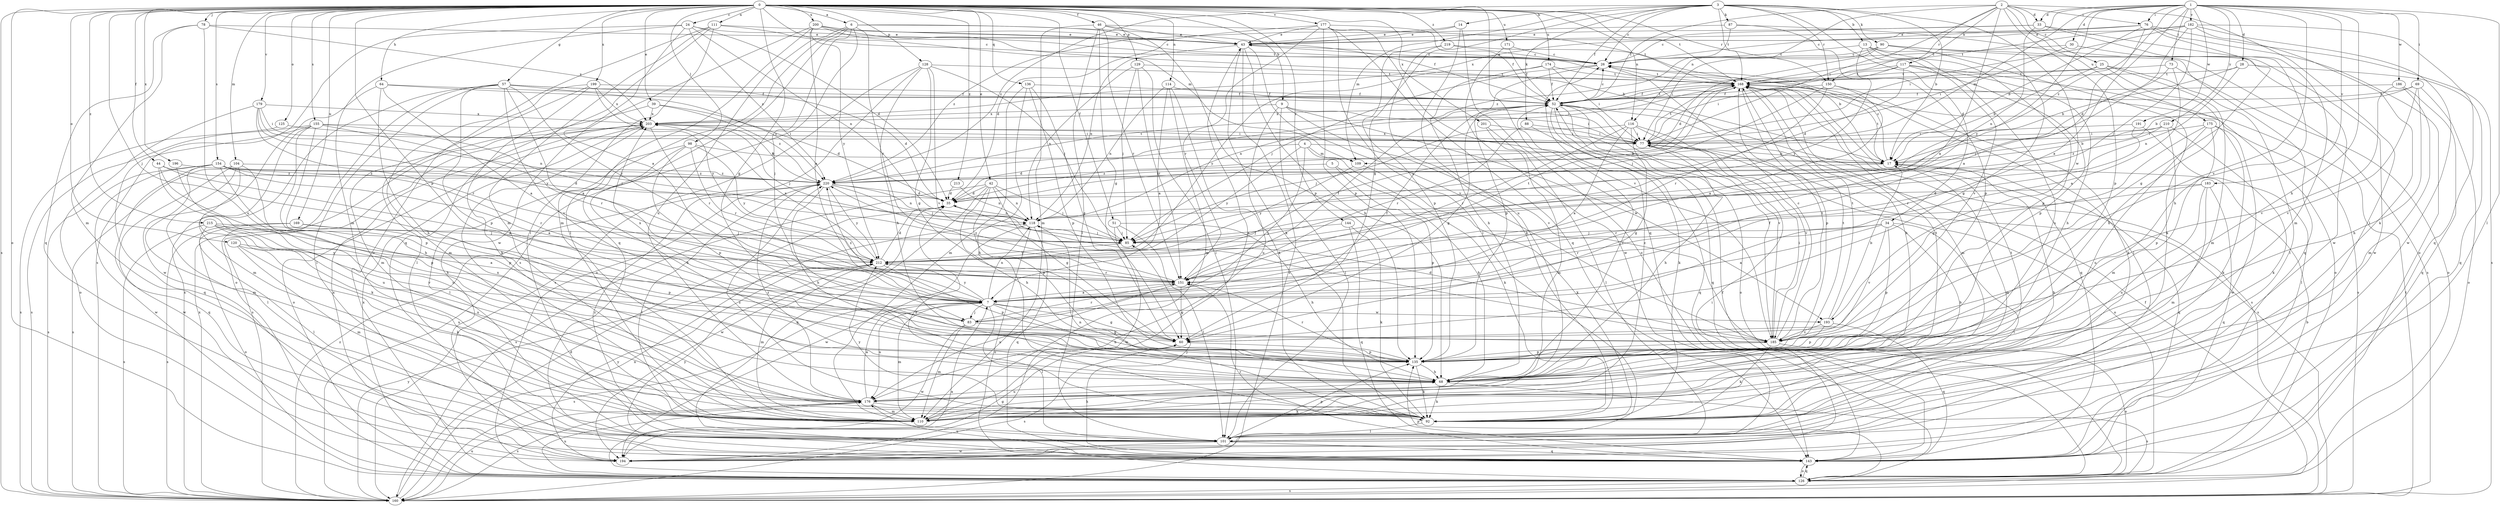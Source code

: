strict digraph  {
0;
1;
2;
3;
4;
5;
6;
7;
9;
13;
14;
17;
24;
25;
26;
28;
30;
33;
34;
35;
39;
42;
43;
44;
46;
51;
52;
57;
60;
64;
68;
69;
73;
76;
77;
78;
83;
85;
87;
88;
90;
92;
98;
101;
104;
109;
110;
111;
114;
116;
117;
118;
120;
125;
126;
128;
129;
135;
136;
143;
144;
150;
151;
154;
155;
160;
168;
169;
171;
174;
175;
176;
177;
179;
182;
183;
185;
186;
191;
193;
194;
196;
199;
200;
201;
203;
210;
212;
213;
215;
219;
220;
0 -> 6  [label=a];
0 -> 9  [label=b];
0 -> 24  [label=c];
0 -> 39  [label=e];
0 -> 42  [label=e];
0 -> 44  [label=f];
0 -> 46  [label=f];
0 -> 51  [label=f];
0 -> 57  [label=g];
0 -> 60  [label=g];
0 -> 64  [label=h];
0 -> 78  [label=j];
0 -> 83  [label=j];
0 -> 98  [label=l];
0 -> 104  [label=m];
0 -> 109  [label=m];
0 -> 111  [label=n];
0 -> 114  [label=n];
0 -> 116  [label=n];
0 -> 120  [label=o];
0 -> 125  [label=o];
0 -> 126  [label=o];
0 -> 128  [label=p];
0 -> 129  [label=p];
0 -> 135  [label=p];
0 -> 136  [label=q];
0 -> 143  [label=q];
0 -> 144  [label=r];
0 -> 150  [label=r];
0 -> 154  [label=s];
0 -> 155  [label=s];
0 -> 160  [label=s];
0 -> 168  [label=t];
0 -> 169  [label=u];
0 -> 171  [label=u];
0 -> 174  [label=u];
0 -> 177  [label=v];
0 -> 179  [label=v];
0 -> 196  [label=x];
0 -> 199  [label=x];
0 -> 200  [label=x];
0 -> 201  [label=x];
0 -> 213  [label=z];
0 -> 215  [label=z];
0 -> 219  [label=z];
1 -> 7  [label=a];
1 -> 28  [label=d];
1 -> 30  [label=d];
1 -> 33  [label=d];
1 -> 68  [label=h];
1 -> 69  [label=i];
1 -> 73  [label=i];
1 -> 76  [label=i];
1 -> 101  [label=l];
1 -> 109  [label=m];
1 -> 182  [label=v];
1 -> 183  [label=v];
1 -> 185  [label=v];
1 -> 186  [label=w];
1 -> 191  [label=w];
1 -> 203  [label=x];
1 -> 210  [label=y];
1 -> 212  [label=y];
1 -> 220  [label=z];
2 -> 7  [label=a];
2 -> 25  [label=c];
2 -> 33  [label=d];
2 -> 52  [label=f];
2 -> 76  [label=i];
2 -> 77  [label=i];
2 -> 101  [label=l];
2 -> 116  [label=n];
2 -> 117  [label=n];
2 -> 135  [label=p];
2 -> 150  [label=r];
2 -> 175  [label=u];
3 -> 13  [label=b];
3 -> 14  [label=b];
3 -> 17  [label=b];
3 -> 26  [label=c];
3 -> 34  [label=d];
3 -> 52  [label=f];
3 -> 60  [label=g];
3 -> 87  [label=k];
3 -> 88  [label=k];
3 -> 90  [label=k];
3 -> 109  [label=m];
3 -> 150  [label=r];
3 -> 168  [label=t];
3 -> 193  [label=w];
3 -> 220  [label=z];
4 -> 17  [label=b];
4 -> 35  [label=d];
4 -> 83  [label=j];
4 -> 92  [label=k];
4 -> 109  [label=m];
4 -> 212  [label=y];
5 -> 68  [label=h];
5 -> 135  [label=p];
5 -> 220  [label=z];
6 -> 43  [label=e];
6 -> 52  [label=f];
6 -> 83  [label=j];
6 -> 101  [label=l];
6 -> 143  [label=q];
6 -> 151  [label=r];
6 -> 160  [label=s];
6 -> 176  [label=u];
7 -> 60  [label=g];
7 -> 68  [label=h];
7 -> 83  [label=j];
7 -> 101  [label=l];
7 -> 110  [label=m];
7 -> 118  [label=n];
7 -> 160  [label=s];
7 -> 176  [label=u];
7 -> 193  [label=w];
7 -> 212  [label=y];
7 -> 220  [label=z];
9 -> 77  [label=i];
9 -> 101  [label=l];
9 -> 176  [label=u];
9 -> 185  [label=v];
9 -> 193  [label=w];
9 -> 203  [label=x];
13 -> 26  [label=c];
13 -> 92  [label=k];
13 -> 135  [label=p];
13 -> 176  [label=u];
13 -> 185  [label=v];
13 -> 212  [label=y];
14 -> 43  [label=e];
14 -> 126  [label=o];
14 -> 176  [label=u];
14 -> 220  [label=z];
17 -> 26  [label=c];
17 -> 110  [label=m];
17 -> 143  [label=q];
17 -> 168  [label=t];
17 -> 220  [label=z];
24 -> 7  [label=a];
24 -> 35  [label=d];
24 -> 43  [label=e];
24 -> 110  [label=m];
24 -> 118  [label=n];
24 -> 160  [label=s];
24 -> 220  [label=z];
25 -> 17  [label=b];
25 -> 68  [label=h];
25 -> 101  [label=l];
25 -> 110  [label=m];
25 -> 168  [label=t];
26 -> 43  [label=e];
26 -> 85  [label=j];
26 -> 101  [label=l];
26 -> 135  [label=p];
26 -> 168  [label=t];
28 -> 17  [label=b];
28 -> 118  [label=n];
28 -> 143  [label=q];
28 -> 168  [label=t];
30 -> 26  [label=c];
30 -> 77  [label=i];
30 -> 194  [label=w];
33 -> 26  [label=c];
33 -> 43  [label=e];
33 -> 68  [label=h];
33 -> 110  [label=m];
33 -> 118  [label=n];
34 -> 7  [label=a];
34 -> 68  [label=h];
34 -> 85  [label=j];
34 -> 101  [label=l];
34 -> 135  [label=p];
34 -> 151  [label=r];
34 -> 185  [label=v];
35 -> 118  [label=n];
35 -> 194  [label=w];
39 -> 35  [label=d];
39 -> 110  [label=m];
39 -> 203  [label=x];
39 -> 220  [label=z];
42 -> 35  [label=d];
42 -> 60  [label=g];
42 -> 68  [label=h];
42 -> 85  [label=j];
42 -> 118  [label=n];
42 -> 135  [label=p];
42 -> 143  [label=q];
42 -> 160  [label=s];
43 -> 26  [label=c];
43 -> 68  [label=h];
43 -> 92  [label=k];
43 -> 118  [label=n];
43 -> 160  [label=s];
43 -> 185  [label=v];
44 -> 7  [label=a];
44 -> 135  [label=p];
44 -> 176  [label=u];
44 -> 220  [label=z];
46 -> 43  [label=e];
46 -> 60  [label=g];
46 -> 101  [label=l];
46 -> 110  [label=m];
46 -> 135  [label=p];
46 -> 151  [label=r];
46 -> 168  [label=t];
51 -> 68  [label=h];
51 -> 85  [label=j];
51 -> 101  [label=l];
51 -> 194  [label=w];
52 -> 26  [label=c];
52 -> 60  [label=g];
52 -> 92  [label=k];
52 -> 126  [label=o];
52 -> 143  [label=q];
52 -> 160  [label=s];
52 -> 168  [label=t];
52 -> 185  [label=v];
52 -> 203  [label=x];
57 -> 7  [label=a];
57 -> 35  [label=d];
57 -> 52  [label=f];
57 -> 101  [label=l];
57 -> 126  [label=o];
57 -> 135  [label=p];
57 -> 160  [label=s];
57 -> 185  [label=v];
57 -> 212  [label=y];
57 -> 220  [label=z];
60 -> 135  [label=p];
60 -> 160  [label=s];
64 -> 7  [label=a];
64 -> 52  [label=f];
64 -> 68  [label=h];
64 -> 77  [label=i];
64 -> 194  [label=w];
68 -> 52  [label=f];
68 -> 92  [label=k];
68 -> 160  [label=s];
68 -> 168  [label=t];
68 -> 176  [label=u];
69 -> 17  [label=b];
69 -> 52  [label=f];
69 -> 68  [label=h];
69 -> 126  [label=o];
69 -> 185  [label=v];
73 -> 7  [label=a];
73 -> 85  [label=j];
73 -> 126  [label=o];
73 -> 168  [label=t];
76 -> 7  [label=a];
76 -> 17  [label=b];
76 -> 26  [label=c];
76 -> 43  [label=e];
76 -> 60  [label=g];
76 -> 126  [label=o];
76 -> 160  [label=s];
77 -> 17  [label=b];
77 -> 68  [label=h];
77 -> 126  [label=o];
77 -> 168  [label=t];
77 -> 203  [label=x];
78 -> 43  [label=e];
78 -> 110  [label=m];
78 -> 143  [label=q];
78 -> 176  [label=u];
78 -> 203  [label=x];
83 -> 52  [label=f];
83 -> 60  [label=g];
83 -> 110  [label=m];
83 -> 151  [label=r];
83 -> 194  [label=w];
83 -> 203  [label=x];
85 -> 212  [label=y];
87 -> 43  [label=e];
87 -> 135  [label=p];
87 -> 194  [label=w];
87 -> 220  [label=z];
88 -> 77  [label=i];
88 -> 143  [label=q];
88 -> 151  [label=r];
90 -> 26  [label=c];
90 -> 35  [label=d];
90 -> 60  [label=g];
90 -> 77  [label=i];
90 -> 143  [label=q];
90 -> 160  [label=s];
92 -> 17  [label=b];
92 -> 35  [label=d];
92 -> 101  [label=l];
92 -> 118  [label=n];
92 -> 168  [label=t];
92 -> 212  [label=y];
92 -> 220  [label=z];
98 -> 17  [label=b];
98 -> 68  [label=h];
98 -> 101  [label=l];
98 -> 135  [label=p];
98 -> 151  [label=r];
98 -> 212  [label=y];
101 -> 135  [label=p];
101 -> 143  [label=q];
101 -> 194  [label=w];
101 -> 220  [label=z];
104 -> 68  [label=h];
104 -> 92  [label=k];
104 -> 101  [label=l];
104 -> 160  [label=s];
104 -> 194  [label=w];
104 -> 220  [label=z];
109 -> 92  [label=k];
109 -> 212  [label=y];
110 -> 26  [label=c];
110 -> 43  [label=e];
110 -> 68  [label=h];
110 -> 203  [label=x];
111 -> 26  [label=c];
111 -> 43  [label=e];
111 -> 101  [label=l];
111 -> 110  [label=m];
111 -> 126  [label=o];
111 -> 143  [label=q];
114 -> 7  [label=a];
114 -> 52  [label=f];
114 -> 92  [label=k];
114 -> 110  [label=m];
114 -> 118  [label=n];
116 -> 7  [label=a];
116 -> 60  [label=g];
116 -> 77  [label=i];
116 -> 85  [label=j];
116 -> 151  [label=r];
116 -> 160  [label=s];
116 -> 185  [label=v];
117 -> 35  [label=d];
117 -> 52  [label=f];
117 -> 68  [label=h];
117 -> 77  [label=i];
117 -> 126  [label=o];
117 -> 135  [label=p];
117 -> 168  [label=t];
118 -> 85  [label=j];
118 -> 126  [label=o];
118 -> 143  [label=q];
118 -> 194  [label=w];
120 -> 92  [label=k];
120 -> 110  [label=m];
120 -> 176  [label=u];
120 -> 212  [label=y];
125 -> 77  [label=i];
125 -> 160  [label=s];
126 -> 7  [label=a];
126 -> 17  [label=b];
126 -> 52  [label=f];
126 -> 135  [label=p];
126 -> 143  [label=q];
126 -> 160  [label=s];
126 -> 176  [label=u];
126 -> 203  [label=x];
128 -> 60  [label=g];
128 -> 68  [label=h];
128 -> 85  [label=j];
128 -> 126  [label=o];
128 -> 160  [label=s];
128 -> 168  [label=t];
128 -> 185  [label=v];
129 -> 85  [label=j];
129 -> 101  [label=l];
129 -> 118  [label=n];
129 -> 151  [label=r];
129 -> 168  [label=t];
135 -> 68  [label=h];
135 -> 92  [label=k];
135 -> 151  [label=r];
135 -> 168  [label=t];
136 -> 52  [label=f];
136 -> 60  [label=g];
136 -> 92  [label=k];
136 -> 110  [label=m];
136 -> 135  [label=p];
143 -> 85  [label=j];
143 -> 126  [label=o];
143 -> 151  [label=r];
143 -> 176  [label=u];
143 -> 212  [label=y];
144 -> 85  [label=j];
144 -> 92  [label=k];
144 -> 143  [label=q];
150 -> 7  [label=a];
150 -> 52  [label=f];
150 -> 85  [label=j];
150 -> 92  [label=k];
150 -> 151  [label=r];
151 -> 7  [label=a];
151 -> 52  [label=f];
151 -> 60  [label=g];
151 -> 168  [label=t];
151 -> 176  [label=u];
151 -> 220  [label=z];
154 -> 7  [label=a];
154 -> 35  [label=d];
154 -> 110  [label=m];
154 -> 135  [label=p];
154 -> 143  [label=q];
154 -> 151  [label=r];
154 -> 160  [label=s];
154 -> 194  [label=w];
154 -> 220  [label=z];
155 -> 68  [label=h];
155 -> 77  [label=i];
155 -> 85  [label=j];
155 -> 110  [label=m];
155 -> 135  [label=p];
155 -> 143  [label=q];
155 -> 151  [label=r];
155 -> 160  [label=s];
160 -> 35  [label=d];
160 -> 52  [label=f];
160 -> 118  [label=n];
160 -> 168  [label=t];
160 -> 176  [label=u];
160 -> 203  [label=x];
160 -> 212  [label=y];
160 -> 220  [label=z];
168 -> 52  [label=f];
168 -> 68  [label=h];
168 -> 110  [label=m];
168 -> 118  [label=n];
168 -> 135  [label=p];
168 -> 143  [label=q];
168 -> 160  [label=s];
168 -> 212  [label=y];
169 -> 85  [label=j];
169 -> 126  [label=o];
169 -> 135  [label=p];
169 -> 160  [label=s];
171 -> 26  [label=c];
171 -> 52  [label=f];
171 -> 194  [label=w];
174 -> 52  [label=f];
174 -> 68  [label=h];
174 -> 77  [label=i];
174 -> 168  [label=t];
174 -> 212  [label=y];
175 -> 60  [label=g];
175 -> 77  [label=i];
175 -> 92  [label=k];
175 -> 110  [label=m];
175 -> 176  [label=u];
175 -> 194  [label=w];
176 -> 7  [label=a];
176 -> 92  [label=k];
176 -> 110  [label=m];
176 -> 160  [label=s];
176 -> 220  [label=z];
177 -> 35  [label=d];
177 -> 43  [label=e];
177 -> 52  [label=f];
177 -> 101  [label=l];
177 -> 135  [label=p];
177 -> 143  [label=q];
177 -> 151  [label=r];
177 -> 185  [label=v];
179 -> 77  [label=i];
179 -> 118  [label=n];
179 -> 126  [label=o];
179 -> 151  [label=r];
179 -> 203  [label=x];
179 -> 212  [label=y];
182 -> 35  [label=d];
182 -> 43  [label=e];
182 -> 77  [label=i];
182 -> 85  [label=j];
182 -> 92  [label=k];
182 -> 143  [label=q];
182 -> 168  [label=t];
182 -> 194  [label=w];
183 -> 35  [label=d];
183 -> 110  [label=m];
183 -> 143  [label=q];
183 -> 151  [label=r];
183 -> 176  [label=u];
185 -> 26  [label=c];
185 -> 35  [label=d];
185 -> 52  [label=f];
185 -> 77  [label=i];
185 -> 92  [label=k];
185 -> 126  [label=o];
185 -> 135  [label=p];
185 -> 168  [label=t];
186 -> 52  [label=f];
186 -> 110  [label=m];
186 -> 143  [label=q];
186 -> 185  [label=v];
191 -> 77  [label=i];
191 -> 101  [label=l];
191 -> 151  [label=r];
193 -> 17  [label=b];
193 -> 135  [label=p];
193 -> 143  [label=q];
193 -> 168  [label=t];
193 -> 185  [label=v];
194 -> 60  [label=g];
194 -> 77  [label=i];
194 -> 203  [label=x];
194 -> 212  [label=y];
196 -> 176  [label=u];
196 -> 220  [label=z];
199 -> 52  [label=f];
199 -> 92  [label=k];
199 -> 101  [label=l];
199 -> 110  [label=m];
199 -> 203  [label=x];
199 -> 212  [label=y];
200 -> 7  [label=a];
200 -> 17  [label=b];
200 -> 26  [label=c];
200 -> 43  [label=e];
200 -> 110  [label=m];
200 -> 168  [label=t];
200 -> 194  [label=w];
200 -> 212  [label=y];
201 -> 77  [label=i];
201 -> 101  [label=l];
201 -> 110  [label=m];
203 -> 77  [label=i];
203 -> 85  [label=j];
203 -> 126  [label=o];
203 -> 151  [label=r];
203 -> 160  [label=s];
210 -> 17  [label=b];
210 -> 77  [label=i];
210 -> 92  [label=k];
210 -> 135  [label=p];
210 -> 220  [label=z];
212 -> 35  [label=d];
212 -> 110  [label=m];
212 -> 135  [label=p];
212 -> 151  [label=r];
212 -> 203  [label=x];
213 -> 35  [label=d];
213 -> 118  [label=n];
215 -> 7  [label=a];
215 -> 85  [label=j];
215 -> 101  [label=l];
215 -> 160  [label=s];
215 -> 176  [label=u];
215 -> 185  [label=v];
219 -> 17  [label=b];
219 -> 26  [label=c];
219 -> 92  [label=k];
219 -> 135  [label=p];
220 -> 35  [label=d];
220 -> 68  [label=h];
220 -> 85  [label=j];
220 -> 101  [label=l];
220 -> 118  [label=n];
220 -> 168  [label=t];
220 -> 203  [label=x];
220 -> 212  [label=y];
}
